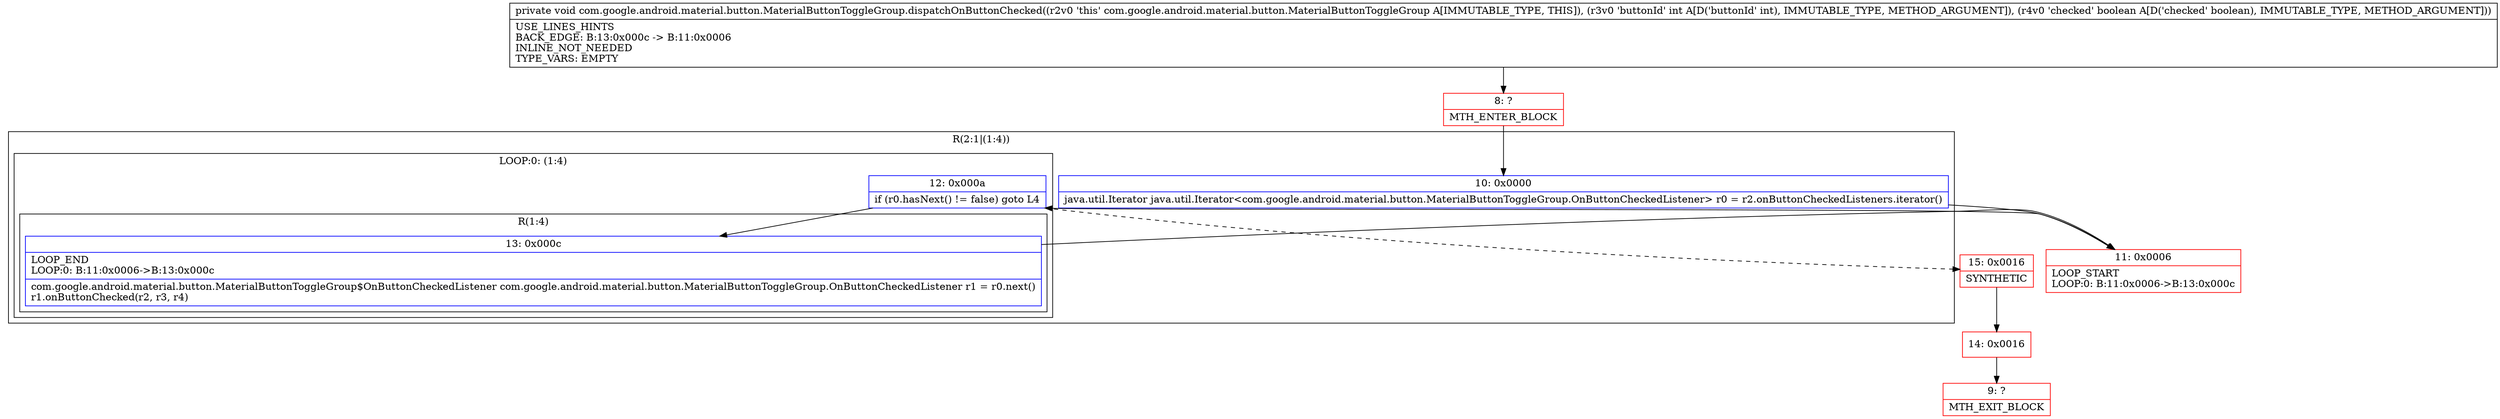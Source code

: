 digraph "CFG forcom.google.android.material.button.MaterialButtonToggleGroup.dispatchOnButtonChecked(IZ)V" {
subgraph cluster_Region_1207791386 {
label = "R(2:1|(1:4))";
node [shape=record,color=blue];
Node_10 [shape=record,label="{10\:\ 0x0000|java.util.Iterator java.util.Iterator\<com.google.android.material.button.MaterialButtonToggleGroup.OnButtonCheckedListener\> r0 = r2.onButtonCheckedListeners.iterator()\l}"];
subgraph cluster_LoopRegion_914690082 {
label = "LOOP:0: (1:4)";
node [shape=record,color=blue];
Node_12 [shape=record,label="{12\:\ 0x000a|if (r0.hasNext() != false) goto L4\l}"];
subgraph cluster_Region_1270277342 {
label = "R(1:4)";
node [shape=record,color=blue];
Node_13 [shape=record,label="{13\:\ 0x000c|LOOP_END\lLOOP:0: B:11:0x0006\-\>B:13:0x000c\l|com.google.android.material.button.MaterialButtonToggleGroup$OnButtonCheckedListener com.google.android.material.button.MaterialButtonToggleGroup.OnButtonCheckedListener r1 = r0.next()\lr1.onButtonChecked(r2, r3, r4)\l}"];
}
}
}
Node_8 [shape=record,color=red,label="{8\:\ ?|MTH_ENTER_BLOCK\l}"];
Node_11 [shape=record,color=red,label="{11\:\ 0x0006|LOOP_START\lLOOP:0: B:11:0x0006\-\>B:13:0x000c\l}"];
Node_15 [shape=record,color=red,label="{15\:\ 0x0016|SYNTHETIC\l}"];
Node_14 [shape=record,color=red,label="{14\:\ 0x0016}"];
Node_9 [shape=record,color=red,label="{9\:\ ?|MTH_EXIT_BLOCK\l}"];
MethodNode[shape=record,label="{private void com.google.android.material.button.MaterialButtonToggleGroup.dispatchOnButtonChecked((r2v0 'this' com.google.android.material.button.MaterialButtonToggleGroup A[IMMUTABLE_TYPE, THIS]), (r3v0 'buttonId' int A[D('buttonId' int), IMMUTABLE_TYPE, METHOD_ARGUMENT]), (r4v0 'checked' boolean A[D('checked' boolean), IMMUTABLE_TYPE, METHOD_ARGUMENT]))  | USE_LINES_HINTS\lBACK_EDGE: B:13:0x000c \-\> B:11:0x0006\lINLINE_NOT_NEEDED\lTYPE_VARS: EMPTY\l}"];
MethodNode -> Node_8;Node_10 -> Node_11;
Node_12 -> Node_13;
Node_12 -> Node_15[style=dashed];
Node_13 -> Node_11;
Node_8 -> Node_10;
Node_11 -> Node_12;
Node_15 -> Node_14;
Node_14 -> Node_9;
}


